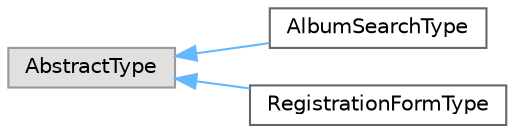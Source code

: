 digraph "Graphe hiérarchique des classes"
{
 // LATEX_PDF_SIZE
  bgcolor="transparent";
  edge [fontname=Helvetica,fontsize=10,labelfontname=Helvetica,labelfontsize=10];
  node [fontname=Helvetica,fontsize=10,shape=box,height=0.2,width=0.4];
  rankdir="LR";
  Node0 [id="Node000000",label="AbstractType",height=0.2,width=0.4,color="grey60", fillcolor="#E0E0E0", style="filled",tooltip=" "];
  Node0 -> Node1 [id="edge8_Node000000_Node000001",dir="back",color="steelblue1",style="solid",tooltip=" "];
  Node1 [id="Node000001",label="AlbumSearchType",height=0.2,width=0.4,color="grey40", fillcolor="white", style="filled",URL="$class_app_1_1_form_1_1_album_search_type.html",tooltip=" "];
  Node0 -> Node2 [id="edge9_Node000000_Node000002",dir="back",color="steelblue1",style="solid",tooltip=" "];
  Node2 [id="Node000002",label="RegistrationFormType",height=0.2,width=0.4,color="grey40", fillcolor="white", style="filled",URL="$class_app_1_1_form_1_1_registration_form_type.html",tooltip=" "];
}
